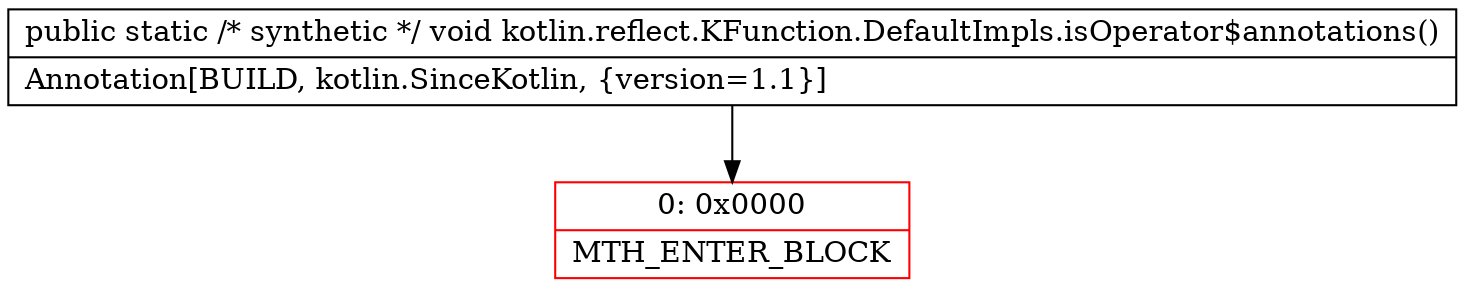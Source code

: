 digraph "CFG forkotlin.reflect.KFunction.DefaultImpls.isOperator$annotations()V" {
subgraph cluster_Region_809359340 {
label = "R(0)";
node [shape=record,color=blue];
}
Node_0 [shape=record,color=red,label="{0\:\ 0x0000|MTH_ENTER_BLOCK\l}"];
MethodNode[shape=record,label="{public static \/* synthetic *\/ void kotlin.reflect.KFunction.DefaultImpls.isOperator$annotations()  | Annotation[BUILD, kotlin.SinceKotlin, \{version=1.1\}]\l}"];
MethodNode -> Node_0;
}

